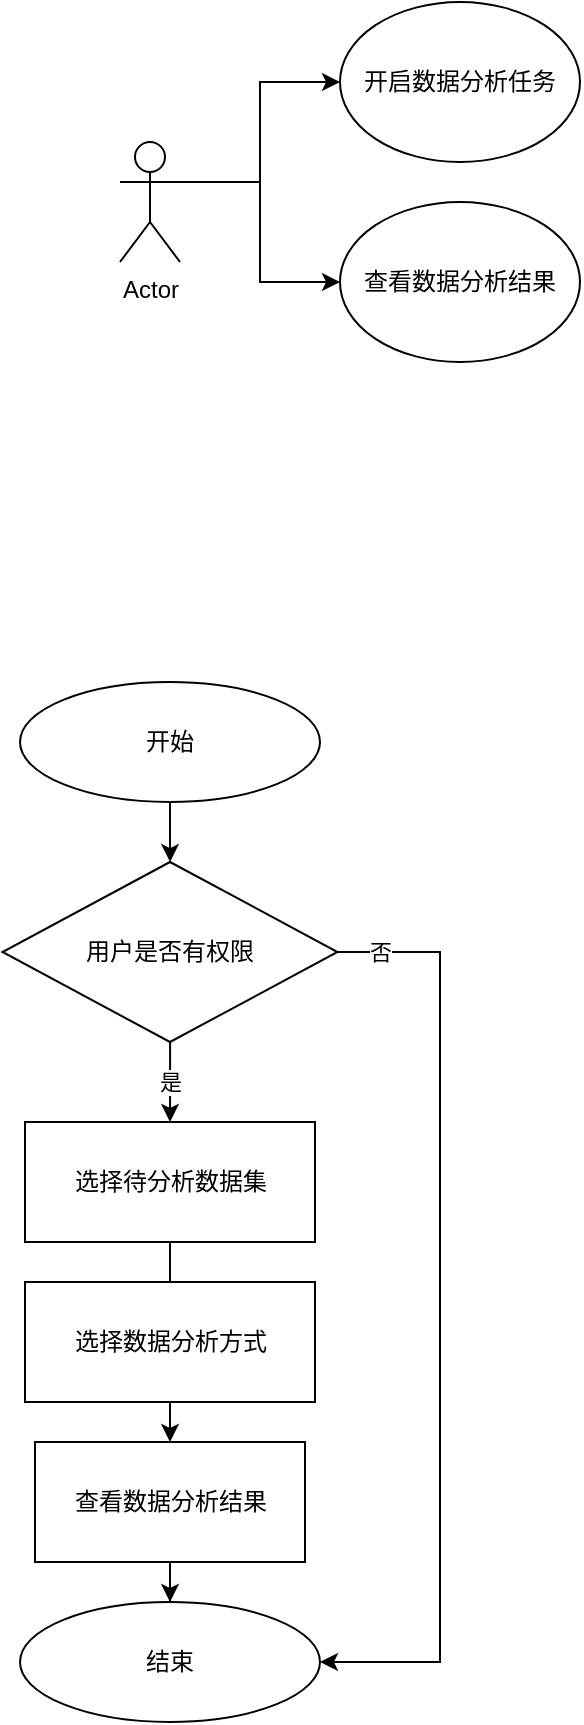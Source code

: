 <mxfile version="14.9.7" type="github">
  <diagram id="d1CzTXcmEZE7pH430uer" name="Page-1">
    <mxGraphModel dx="1422" dy="772" grid="1" gridSize="10" guides="1" tooltips="1" connect="1" arrows="1" fold="1" page="1" pageScale="1" pageWidth="827" pageHeight="1169" math="0" shadow="0">
      <root>
        <mxCell id="0" />
        <mxCell id="1" parent="0" />
        <mxCell id="ZANrfgwtd37HVYP6LnYE-2" value="查看数据分析结果" style="ellipse;whiteSpace=wrap;html=1;" parent="1" vertex="1">
          <mxGeometry x="330" y="290" width="120" height="80" as="geometry" />
        </mxCell>
        <mxCell id="ZANrfgwtd37HVYP6LnYE-3" value="开启数据分析任务" style="ellipse;whiteSpace=wrap;html=1;" parent="1" vertex="1">
          <mxGeometry x="330" y="190" width="120" height="80" as="geometry" />
        </mxCell>
        <mxCell id="dILV98gNbiZp6j-X1s0g-16" value="" style="edgeStyle=orthogonalEdgeStyle;rounded=0;orthogonalLoop=1;jettySize=auto;html=1;" parent="1" source="dILV98gNbiZp6j-X1s0g-1" target="dILV98gNbiZp6j-X1s0g-4" edge="1">
          <mxGeometry relative="1" as="geometry" />
        </mxCell>
        <mxCell id="dILV98gNbiZp6j-X1s0g-1" value="开始" style="ellipse;whiteSpace=wrap;html=1;" parent="1" vertex="1">
          <mxGeometry x="170" y="530" width="150" height="60" as="geometry" />
        </mxCell>
        <mxCell id="dILV98gNbiZp6j-X1s0g-10" value="是" style="edgeStyle=orthogonalEdgeStyle;rounded=0;orthogonalLoop=1;jettySize=auto;html=1;" parent="1" source="dILV98gNbiZp6j-X1s0g-4" target="dILV98gNbiZp6j-X1s0g-5" edge="1">
          <mxGeometry relative="1" as="geometry" />
        </mxCell>
        <mxCell id="dILV98gNbiZp6j-X1s0g-11" style="edgeStyle=orthogonalEdgeStyle;rounded=0;orthogonalLoop=1;jettySize=auto;html=1;exitX=1;exitY=0.5;exitDx=0;exitDy=0;entryX=1;entryY=0.5;entryDx=0;entryDy=0;" parent="1" source="dILV98gNbiZp6j-X1s0g-4" target="dILV98gNbiZp6j-X1s0g-8" edge="1">
          <mxGeometry relative="1" as="geometry">
            <Array as="points">
              <mxPoint x="380" y="665" />
              <mxPoint x="380" y="1020" />
            </Array>
          </mxGeometry>
        </mxCell>
        <mxCell id="dILV98gNbiZp6j-X1s0g-12" value="否" style="edgeLabel;html=1;align=center;verticalAlign=middle;resizable=0;points=[];" parent="dILV98gNbiZp6j-X1s0g-11" vertex="1" connectable="0">
          <mxGeometry x="-0.844" y="-2" relative="1" as="geometry">
            <mxPoint x="-16" y="-2" as="offset" />
          </mxGeometry>
        </mxCell>
        <mxCell id="dILV98gNbiZp6j-X1s0g-4" value="用户是否有权限" style="rhombus;whiteSpace=wrap;html=1;" parent="1" vertex="1">
          <mxGeometry x="161.25" y="620" width="167.5" height="90" as="geometry" />
        </mxCell>
        <mxCell id="dILV98gNbiZp6j-X1s0g-13" value="" style="edgeStyle=orthogonalEdgeStyle;rounded=0;orthogonalLoop=1;jettySize=auto;html=1;" parent="1" source="dILV98gNbiZp6j-X1s0g-5" target="dILV98gNbiZp6j-X1s0g-7" edge="1">
          <mxGeometry relative="1" as="geometry" />
        </mxCell>
        <mxCell id="dILV98gNbiZp6j-X1s0g-5" value="选择待分析数据集" style="rounded=0;whiteSpace=wrap;html=1;" parent="1" vertex="1">
          <mxGeometry x="172.5" y="750" width="145" height="60" as="geometry" />
        </mxCell>
        <mxCell id="dILV98gNbiZp6j-X1s0g-6" value="选择数据分析方式" style="rounded=0;whiteSpace=wrap;html=1;" parent="1" vertex="1">
          <mxGeometry x="172.5" y="830" width="145" height="60" as="geometry" />
        </mxCell>
        <mxCell id="dILV98gNbiZp6j-X1s0g-15" value="" style="edgeStyle=orthogonalEdgeStyle;rounded=0;orthogonalLoop=1;jettySize=auto;html=1;" parent="1" source="dILV98gNbiZp6j-X1s0g-7" target="dILV98gNbiZp6j-X1s0g-8" edge="1">
          <mxGeometry relative="1" as="geometry" />
        </mxCell>
        <mxCell id="dILV98gNbiZp6j-X1s0g-7" value="查看数据分析结果" style="rounded=0;whiteSpace=wrap;html=1;" parent="1" vertex="1">
          <mxGeometry x="177.5" y="910" width="135" height="60" as="geometry" />
        </mxCell>
        <mxCell id="dILV98gNbiZp6j-X1s0g-8" value="结束" style="ellipse;whiteSpace=wrap;html=1;" parent="1" vertex="1">
          <mxGeometry x="170" y="990" width="150" height="60" as="geometry" />
        </mxCell>
        <mxCell id="Fb-7VGGWgv5goLl7CSm0-2" style="edgeStyle=orthogonalEdgeStyle;rounded=0;orthogonalLoop=1;jettySize=auto;html=1;exitX=1;exitY=0.333;exitDx=0;exitDy=0;exitPerimeter=0;" edge="1" parent="1" source="Fb-7VGGWgv5goLl7CSm0-1" target="ZANrfgwtd37HVYP6LnYE-3">
          <mxGeometry relative="1" as="geometry" />
        </mxCell>
        <mxCell id="Fb-7VGGWgv5goLl7CSm0-3" style="edgeStyle=orthogonalEdgeStyle;rounded=0;orthogonalLoop=1;jettySize=auto;html=1;exitX=1;exitY=0.333;exitDx=0;exitDy=0;exitPerimeter=0;" edge="1" parent="1" source="Fb-7VGGWgv5goLl7CSm0-1" target="ZANrfgwtd37HVYP6LnYE-2">
          <mxGeometry relative="1" as="geometry" />
        </mxCell>
        <mxCell id="Fb-7VGGWgv5goLl7CSm0-1" value="Actor" style="shape=umlActor;verticalLabelPosition=bottom;verticalAlign=top;html=1;outlineConnect=0;" vertex="1" parent="1">
          <mxGeometry x="220" y="260" width="30" height="60" as="geometry" />
        </mxCell>
      </root>
    </mxGraphModel>
  </diagram>
</mxfile>
